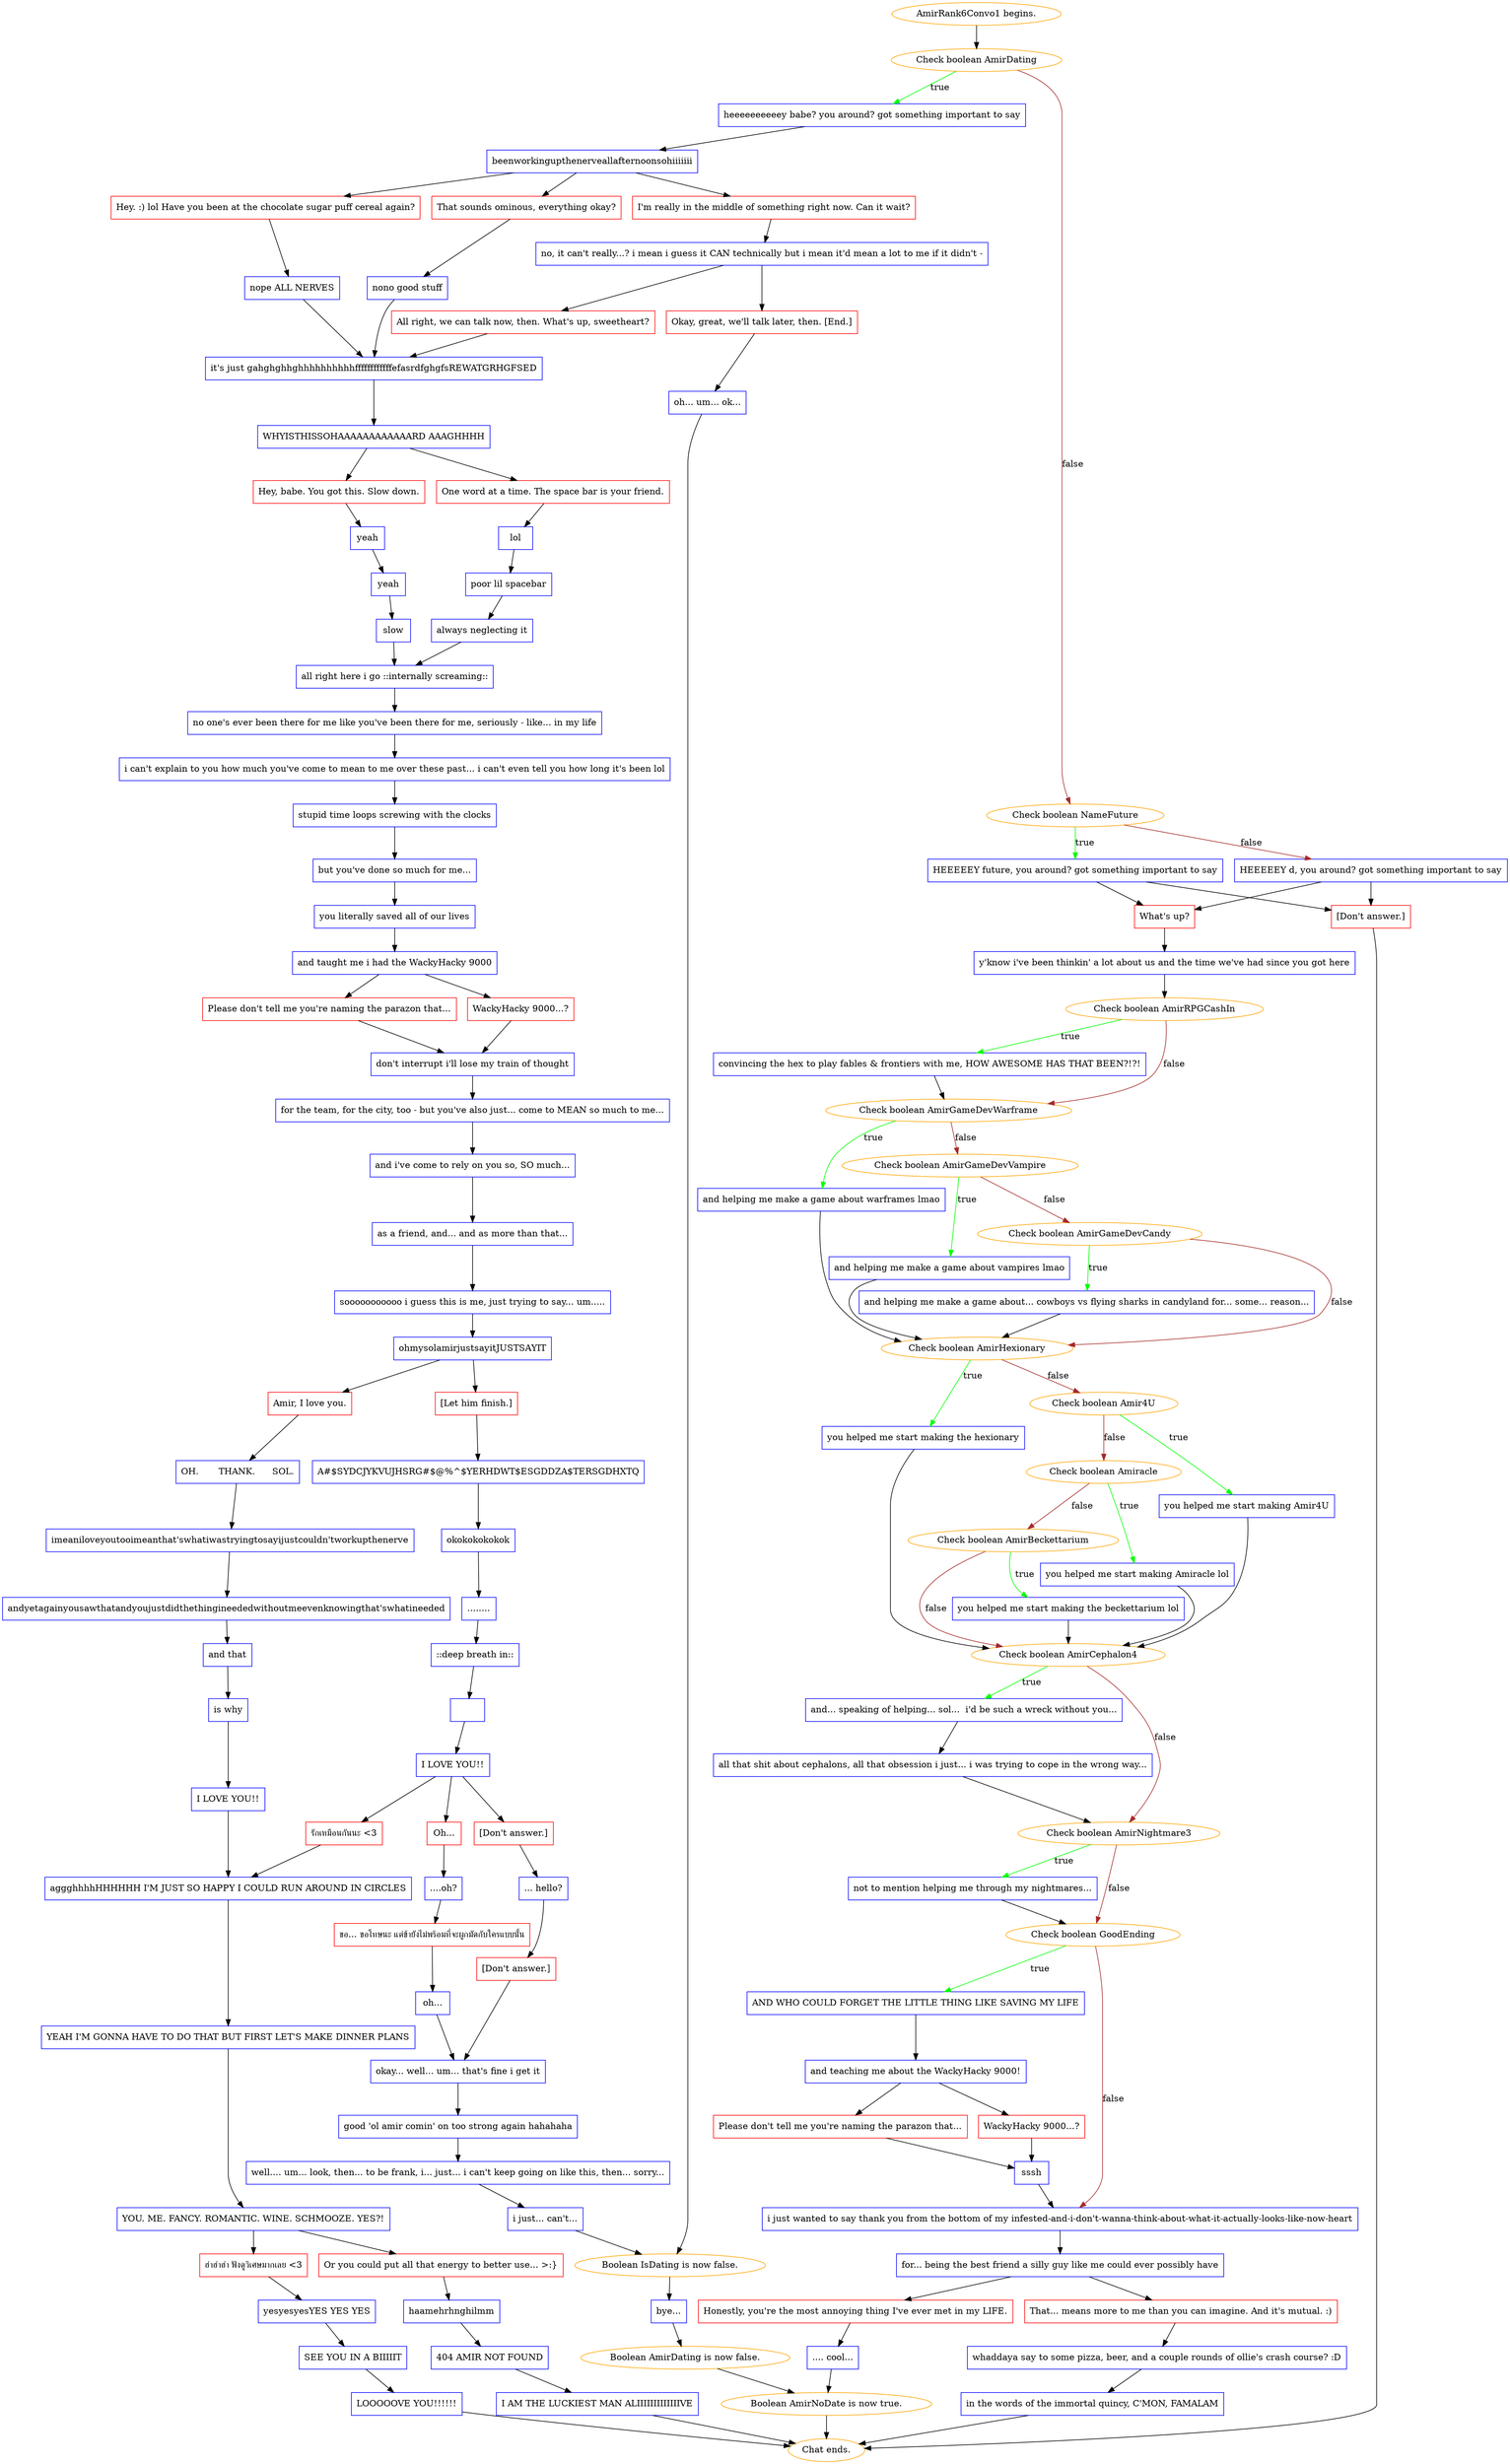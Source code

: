 digraph {
	"AmirRank6Convo1 begins." [color=orange];
		"AmirRank6Convo1 begins." -> j2907676971;
	j2907676971 [label="Check boolean AmirDating",color=orange];
		j2907676971 -> j1663238085 [label=true,color=green];
		j2907676971 -> j84055781 [label=false,color=brown];
	j1663238085 [label="heeeeeeeeeey babe? you around? got something important to say",shape=box,color=blue];
		j1663238085 -> j2774510912;
	j84055781 [label="Check boolean NameFuture",color=orange];
		j84055781 -> j2949297005 [label=true,color=green];
		j84055781 -> j3412853263 [label=false,color=brown];
	j2774510912 [label="beenworkingupthenerveallafternoonsohiiiiiii",shape=box,color=blue];
		j2774510912 -> j3877899503;
		j2774510912 -> j1314331829;
		j2774510912 -> j3809630778;
	j2949297005 [label="HEEEEEY future, you around? got something important to say",shape=box,color=blue];
		j2949297005 -> j849357819;
		j2949297005 -> j470124898;
	j3412853263 [label="HEEEEEY d, you around? got something important to say",shape=box,color=blue];
		j3412853263 -> j849357819;
		j3412853263 -> j470124898;
	j3877899503 [label="Hey. :) lol Have you been at the chocolate sugar puff cereal again?",shape=box,color=red];
		j3877899503 -> j1819665207;
	j1314331829 [label="That sounds ominous, everything okay?",shape=box,color=red];
		j1314331829 -> j1943906145;
	j3809630778 [label="I'm really in the middle of something right now. Can it wait?",shape=box,color=red];
		j3809630778 -> j2210876690;
	j849357819 [label="What's up?",shape=box,color=red];
		j849357819 -> j119270293;
	j470124898 [label="[Don't answer.]",shape=box,color=red];
		j470124898 -> "Chat ends.";
	j1819665207 [label="nope ALL NERVES",shape=box,color=blue];
		j1819665207 -> j2316739635;
	j1943906145 [label="nono good stuff",shape=box,color=blue];
		j1943906145 -> j2316739635;
	j2210876690 [label="no, it can't really...? i mean i guess it CAN technically but i mean it'd mean a lot to me if it didn't -",shape=box,color=blue];
		j2210876690 -> j593154143;
		j2210876690 -> j2554805555;
	j119270293 [label="y'know i've been thinkin' a lot about us and the time we've had since you got here",shape=box,color=blue];
		j119270293 -> j830141940;
	"Chat ends." [color=orange];
	j2316739635 [label="it's just gahghghhghhhhhhhhhhffffffffffffefasrdfghgfsREWATGRHGFSED",shape=box,color=blue];
		j2316739635 -> j93046656;
	j593154143 [label="All right, we can talk now, then. What's up, sweetheart?",shape=box,color=red];
		j593154143 -> j2316739635;
	j2554805555 [label="Okay, great, we'll talk later, then. [End.]",shape=box,color=red];
		j2554805555 -> j2828471;
	j830141940 [label="Check boolean AmirRPGCashIn",color=orange];
		j830141940 -> j1571999260 [label=true,color=green];
		j830141940 -> j4216760051 [label=false,color=brown];
	j93046656 [label="WHYISTHISSOHAAAAAAAAAAAARD AAAGHHHH",shape=box,color=blue];
		j93046656 -> j3950168798;
		j93046656 -> j1472597918;
	j2828471 [label="oh... um... ok...",shape=box,color=blue];
		j2828471 -> j4219641533;
	j1571999260 [label="convincing the hex to play fables & frontiers with me, HOW AWESOME HAS THAT BEEN?!?!",shape=box,color=blue];
		j1571999260 -> j4216760051;
	j4216760051 [label="Check boolean AmirGameDevWarframe",color=orange];
		j4216760051 -> j2638911233 [label=true,color=green];
		j4216760051 -> j4056341191 [label=false,color=brown];
	j3950168798 [label="Hey, babe. You got this. Slow down.",shape=box,color=red];
		j3950168798 -> j4264985257;
	j1472597918 [label="One word at a time. The space bar is your friend.",shape=box,color=red];
		j1472597918 -> j862253568;
	j4219641533 [label="Boolean IsDating is now false.",color=orange];
		j4219641533 -> j2202252602;
	j2638911233 [label="and helping me make a game about warframes lmao",shape=box,color=blue];
		j2638911233 -> j2771251363;
	j4056341191 [label="Check boolean AmirGameDevVampire",color=orange];
		j4056341191 -> j2499035452 [label=true,color=green];
		j4056341191 -> j1488436232 [label=false,color=brown];
	j4264985257 [label="yeah",shape=box,color=blue];
		j4264985257 -> j652841531;
	j862253568 [label="lol",shape=box,color=blue];
		j862253568 -> j4221951770;
	j2202252602 [label="bye...",shape=box,color=blue];
		j2202252602 -> j1800899020;
	j2771251363 [label="Check boolean AmirHexionary",color=orange];
		j2771251363 -> j2158174134 [label=true,color=green];
		j2771251363 -> j266995296 [label=false,color=brown];
	j2499035452 [label="and helping me make a game about vampires lmao",shape=box,color=blue];
		j2499035452 -> j2771251363;
	j1488436232 [label="Check boolean AmirGameDevCandy",color=orange];
		j1488436232 -> j2033289420 [label=true,color=green];
		j1488436232 -> j2771251363 [label=false,color=brown];
	j652841531 [label="yeah",shape=box,color=blue];
		j652841531 -> j1321722425;
	j4221951770 [label="poor lil spacebar",shape=box,color=blue];
		j4221951770 -> j4093047169;
	j1800899020 [label="Boolean AmirDating is now false.",color=orange];
		j1800899020 -> j2322051913;
	j2158174134 [label="you helped me start making the hexionary",shape=box,color=blue];
		j2158174134 -> j2466789876;
	j266995296 [label="Check boolean Amir4U",color=orange];
		j266995296 -> j2757547597 [label=true,color=green];
		j266995296 -> j385826836 [label=false,color=brown];
	j2033289420 [label="and helping me make a game about... cowboys vs flying sharks in candyland for... some... reason...",shape=box,color=blue];
		j2033289420 -> j2771251363;
	j1321722425 [label="slow",shape=box,color=blue];
		j1321722425 -> j3062786253;
	j4093047169 [label="always neglecting it",shape=box,color=blue];
		j4093047169 -> j3062786253;
	j2322051913 [label="Boolean AmirNoDate is now true.",color=orange];
		j2322051913 -> "Chat ends.";
	j2466789876 [label="Check boolean AmirCephalon4",color=orange];
		j2466789876 -> j3049787132 [label=true,color=green];
		j2466789876 -> j2019541194 [label=false,color=brown];
	j2757547597 [label="you helped me start making Amir4U",shape=box,color=blue];
		j2757547597 -> j2466789876;
	j385826836 [label="Check boolean Amiracle",color=orange];
		j385826836 -> j2693170460 [label=true,color=green];
		j385826836 -> j4078692804 [label=false,color=brown];
	j3062786253 [label="all right here i go ::internally screaming::",shape=box,color=blue];
		j3062786253 -> j1283423203;
	j3049787132 [label="and... speaking of helping... sol...  i'd be such a wreck without you...",shape=box,color=blue];
		j3049787132 -> j4184103325;
	j2019541194 [label="Check boolean AmirNightmare3",color=orange];
		j2019541194 -> j1408909938 [label=true,color=green];
		j2019541194 -> j1660157392 [label=false,color=brown];
	j2693170460 [label="you helped me start making Amiracle lol",shape=box,color=blue];
		j2693170460 -> j2466789876;
	j4078692804 [label="Check boolean AmirBeckettarium",color=orange];
		j4078692804 -> j3853242234 [label=true,color=green];
		j4078692804 -> j2466789876 [label=false,color=brown];
	j1283423203 [label="no one's ever been there for me like you've been there for me, seriously - like... in my life",shape=box,color=blue];
		j1283423203 -> j1019405745;
	j4184103325 [label="all that shit about cephalons, all that obsession i just... i was trying to cope in the wrong way...",shape=box,color=blue];
		j4184103325 -> j2019541194;
	j1408909938 [label="not to mention helping me through my nightmares...",shape=box,color=blue];
		j1408909938 -> j1660157392;
	j1660157392 [label="Check boolean GoodEnding",color=orange];
		j1660157392 -> j3832673117 [label=true,color=green];
		j1660157392 -> j2436219567 [label=false,color=brown];
	j3853242234 [label="you helped me start making the beckettarium lol",shape=box,color=blue];
		j3853242234 -> j2466789876;
	j1019405745 [label="i can't explain to you how much you've come to mean to me over these past... i can't even tell you how long it's been lol",shape=box,color=blue];
		j1019405745 -> j2318293639;
	j3832673117 [label="AND WHO COULD FORGET THE LITTLE THING LIKE SAVING MY LIFE",shape=box,color=blue];
		j3832673117 -> j723482988;
	j2436219567 [label="i just wanted to say thank you from the bottom of my infested-and-i-don't-wanna-think-about-what-it-actually-looks-like-now-heart",shape=box,color=blue];
		j2436219567 -> j2156321881;
	j2318293639 [label="stupid time loops screwing with the clocks",shape=box,color=blue];
		j2318293639 -> j3421486860;
	j723482988 [label="and teaching me about the WackyHacky 9000!",shape=box,color=blue];
		j723482988 -> j3722768526;
		j723482988 -> j3135000667;
	j2156321881 [label="for... being the best friend a silly guy like me could ever possibly have",shape=box,color=blue];
		j2156321881 -> j1242589349;
		j2156321881 -> j439440416;
	j3421486860 [label="but you've done so much for me...",shape=box,color=blue];
		j3421486860 -> j3902151438;
	j3722768526 [label="Please don't tell me you're naming the parazon that...",shape=box,color=red];
		j3722768526 -> j3968206937;
	j3135000667 [label="WackyHacky 9000...?",shape=box,color=red];
		j3135000667 -> j3968206937;
	j1242589349 [label="That... means more to me than you can imagine. And it's mutual. :)",shape=box,color=red];
		j1242589349 -> j413614339;
	j439440416 [label="Honestly, you're the most annoying thing I've ever met in my LIFE.",shape=box,color=red];
		j439440416 -> j56674697;
	j3902151438 [label="you literally saved all of our lives",shape=box,color=blue];
		j3902151438 -> j4262232915;
	j3968206937 [label="sssh",shape=box,color=blue];
		j3968206937 -> j2436219567;
	j413614339 [label="whaddaya say to some pizza, beer, and a couple rounds of ollie's crash course? :D",shape=box,color=blue];
		j413614339 -> j1504280746;
	j56674697 [label=".... cool...",shape=box,color=blue];
		j56674697 -> j2322051913;
	j4262232915 [label="and taught me i had the WackyHacky 9000",shape=box,color=blue];
		j4262232915 -> j2874282201;
		j4262232915 -> j2294520052;
	j1504280746 [label="in the words of the immortal quincy, C'MON, FAMALAM",shape=box,color=blue];
		j1504280746 -> "Chat ends.";
	j2874282201 [label="Please don't tell me you're naming the parazon that...",shape=box,color=red];
		j2874282201 -> j2620383524;
	j2294520052 [label="WackyHacky 9000...?",shape=box,color=red];
		j2294520052 -> j2620383524;
	j2620383524 [label="don't interrupt i'll lose my train of thought",shape=box,color=blue];
		j2620383524 -> j3838007884;
	j3838007884 [label="for the team, for the city, too - but you've also just... come to MEAN so much to me...",shape=box,color=blue];
		j3838007884 -> j3011103609;
	j3011103609 [label="and i've come to rely on you so, SO much...",shape=box,color=blue];
		j3011103609 -> j164021817;
	j164021817 [label="as a friend, and... and as more than that...",shape=box,color=blue];
		j164021817 -> j2101959667;
	j2101959667 [label="sooooooooooo i guess this is me, just trying to say... um.....",shape=box,color=blue];
		j2101959667 -> j691501976;
	j691501976 [label="ohmysolamirjustsayitJUSTSAYIT",shape=box,color=blue];
		j691501976 -> j4251061772;
		j691501976 -> j3969582595;
	j4251061772 [label="Amir, I love you.",shape=box,color=red];
		j4251061772 -> j1285825640;
	j3969582595 [label="[Let him finish.]",shape=box,color=red];
		j3969582595 -> j14565451;
	j1285825640 [label="OH.       THANK.      SOL.",shape=box,color=blue];
		j1285825640 -> j1411900092;
	j14565451 [label="A#$SYDCJYKVUJHSRG#$@%^$YERHDWT$ESGDDZA$TERSGDHXTQ",shape=box,color=blue];
		j14565451 -> j2271969202;
	j1411900092 [label="imeaniloveyoutooimeanthat'swhatiwastryingtosayijustcouldn'tworkupthenerve",shape=box,color=blue];
		j1411900092 -> j1506099740;
	j2271969202 [label="okokokokokok",shape=box,color=blue];
		j2271969202 -> j3069993713;
	j1506099740 [label="andyetagainyousawthatandyoujustdidthethingineededwithoutmeevenknowingthat'swhatineeded",shape=box,color=blue];
		j1506099740 -> j2771277391;
	j3069993713 [label="........",shape=box,color=blue];
		j3069993713 -> j3041841405;
	j2771277391 [label="and that",shape=box,color=blue];
		j2771277391 -> j2014356780;
	j3041841405 [label="::deep breath in::",shape=box,color=blue];
		j3041841405 -> j1371867724;
	j2014356780 [label="is why",shape=box,color=blue];
		j2014356780 -> j1396455151;
	j1371867724 [label=" ",shape=box,color=blue];
		j1371867724 -> j1508710560;
	j1396455151 [label="I LOVE YOU!!",shape=box,color=blue];
		j1396455151 -> j417368049;
	j1508710560 [label="I LOVE YOU!!",shape=box,color=blue];
		j1508710560 -> j2551437514;
		j1508710560 -> j3343077744;
		j1508710560 -> j2419273198;
	j417368049 [label="aggghhhhHHHHHH I'M JUST SO HAPPY I COULD RUN AROUND IN CIRCLES",shape=box,color=blue];
		j417368049 -> j1437256964;
	j2551437514 [label="รักเหมือนกันนะ <3",shape=box,color=red];
		j2551437514 -> j417368049;
	j3343077744 [label="Oh...",shape=box,color=red];
		j3343077744 -> j4127826031;
	j2419273198 [label="[Don't answer.]",shape=box,color=red];
		j2419273198 -> j961304603;
	j1437256964 [label="YEAH I'M GONNA HAVE TO DO THAT BUT FIRST LET'S MAKE DINNER PLANS",shape=box,color=blue];
		j1437256964 -> j288286072;
	j4127826031 [label="....oh?",shape=box,color=blue];
		j4127826031 -> j3473873378;
	j961304603 [label="... hello?",shape=box,color=blue];
		j961304603 -> j220627437;
	j288286072 [label="YOU. ME. FANCY. ROMANTIC. WINE. SCHMOOZE. YES?!",shape=box,color=blue];
		j288286072 -> j2463549539;
		j288286072 -> j3468464855;
	j3473873378 [label="ขอ... ขอโทษนะ แต่ข้ายังไม่พร้อมที่จะผูกมัดกับใครแบบนั้น",shape=box,color=red];
		j3473873378 -> j4089075344;
	j220627437 [label="[Don't answer.]",shape=box,color=red];
		j220627437 -> j3262476222;
	j2463549539 [label="ฮ่าฮ่าฮ่า ฟังดูวิเศษมากเลย <3",shape=box,color=red];
		j2463549539 -> j2301586719;
	j3468464855 [label="Or you could put all that energy to better use... >:}",shape=box,color=red];
		j3468464855 -> j3848449183;
	j4089075344 [label="oh...",shape=box,color=blue];
		j4089075344 -> j3262476222;
	j3262476222 [label="okay... well... um... that's fine i get it",shape=box,color=blue];
		j3262476222 -> j2565143134;
	j2301586719 [label="yesyesyesYES YES YES",shape=box,color=blue];
		j2301586719 -> j3196035184;
	j3848449183 [label="haamehrhnghilmm",shape=box,color=blue];
		j3848449183 -> j858994223;
	j2565143134 [label="good 'ol amir comin' on too strong again hahahaha",shape=box,color=blue];
		j2565143134 -> j3255149347;
	j3196035184 [label="SEE YOU IN A BIIIIIT",shape=box,color=blue];
		j3196035184 -> j945967195;
	j858994223 [label="404 AMIR NOT FOUND",shape=box,color=blue];
		j858994223 -> j1497418561;
	j3255149347 [label="well.... um... look, then... to be frank, i... just... i can't keep going on like this, then... sorry...",shape=box,color=blue];
		j3255149347 -> j783221469;
	j945967195 [label="LOOOOOVE YOU!!!!!!",shape=box,color=blue];
		j945967195 -> "Chat ends.";
	j1497418561 [label="I AM THE LUCKIEST MAN ALIIIIIIIIIIIIIVE",shape=box,color=blue];
		j1497418561 -> "Chat ends.";
	j783221469 [label="i just... can't...",shape=box,color=blue];
		j783221469 -> j4219641533;
}